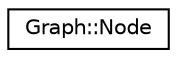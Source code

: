 digraph "Graphical Class Hierarchy"
{
 // LATEX_PDF_SIZE
  edge [fontname="Helvetica",fontsize="10",labelfontname="Helvetica",labelfontsize="10"];
  node [fontname="Helvetica",fontsize="10",shape=record];
  rankdir="LR";
  Node0 [label="Graph::Node",height=0.2,width=0.4,color="black", fillcolor="white", style="filled",URL="$struct_graph_1_1_node.html",tooltip=" "];
}

